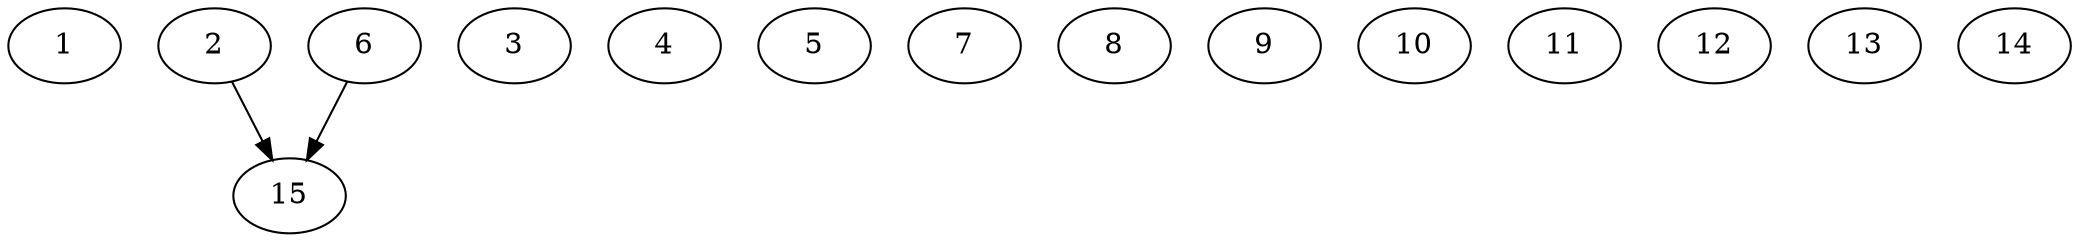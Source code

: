 // DAG automatically generated by daggen at Thu Oct  3 13:59:27 2019
// ./daggen --dot -n 15 --ccr 0.4 --fat 0.9 --regular 0.5 --density 0.5 --mindata 5242880 --maxdata 52428800 
digraph G {
  1 [size="62056960", alpha="0.12", expect_size="24822784"] 
  2 [size="105018880", alpha="0.13", expect_size="42007552"] 
  2 -> 15 [size ="42007552"]
  3 [size="120279040", alpha="0.16", expect_size="48111616"] 
  4 [size="24990720", alpha="0.13", expect_size="9996288"] 
  5 [size="31613440", alpha="0.05", expect_size="12645376"] 
  6 [size="75210240", alpha="0.08", expect_size="30084096"] 
  6 -> 15 [size ="30084096"]
  7 [size="90731520", alpha="0.10", expect_size="36292608"] 
  8 [size="50936320", alpha="0.16", expect_size="20374528"] 
  9 [size="46666240", alpha="0.04", expect_size="18666496"] 
  10 [size="81809920", alpha="0.01", expect_size="32723968"] 
  11 [size="21240320", alpha="0.05", expect_size="8496128"] 
  12 [size="90334720", alpha="0.12", expect_size="36133888"] 
  13 [size="50941440", alpha="0.14", expect_size="20376576"] 
  14 [size="26716160", alpha="0.01", expect_size="10686464"] 
  15 [size="103060480", alpha="0.09", expect_size="41224192"] 
}
